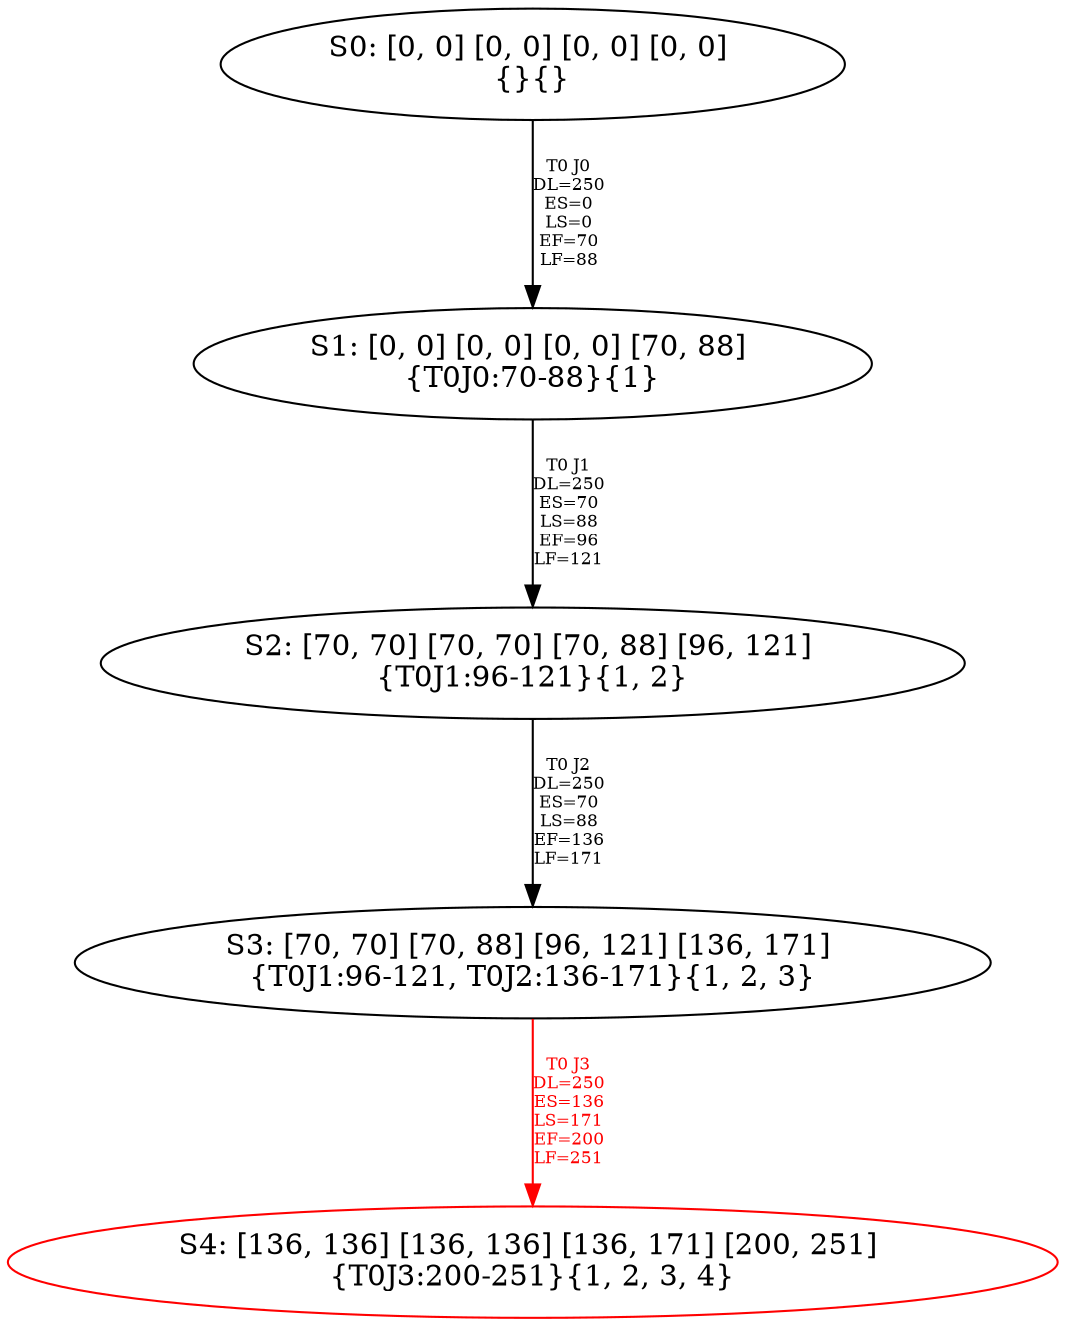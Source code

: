 digraph {
	S0[label="S0: [0, 0] [0, 0] [0, 0] [0, 0] \n{}{}"];
	S1[label="S1: [0, 0] [0, 0] [0, 0] [70, 88] \n{T0J0:70-88}{1}"];
	S2[label="S2: [70, 70] [70, 70] [70, 88] [96, 121] \n{T0J1:96-121}{1, 2}"];
	S3[label="S3: [70, 70] [70, 88] [96, 121] [136, 171] \n{T0J1:96-121, T0J2:136-171}{1, 2, 3}"];
	S4[label="S4: [136, 136] [136, 136] [136, 171] [200, 251] \n{T0J3:200-251}{1, 2, 3, 4}"];
	S0 -> S1[label="T0 J0\nDL=250\nES=0\nLS=0\nEF=70\nLF=88",fontsize=8];
	S1 -> S2[label="T0 J1\nDL=250\nES=70\nLS=88\nEF=96\nLF=121",fontsize=8];
	S2 -> S3[label="T0 J2\nDL=250\nES=70\nLS=88\nEF=136\nLF=171",fontsize=8];
	S3 -> S4[label="T0 J3\nDL=250\nES=136\nLS=171\nEF=200\nLF=251",color=Red,fontcolor=Red,fontsize=8];
S4[color=Red];
}
